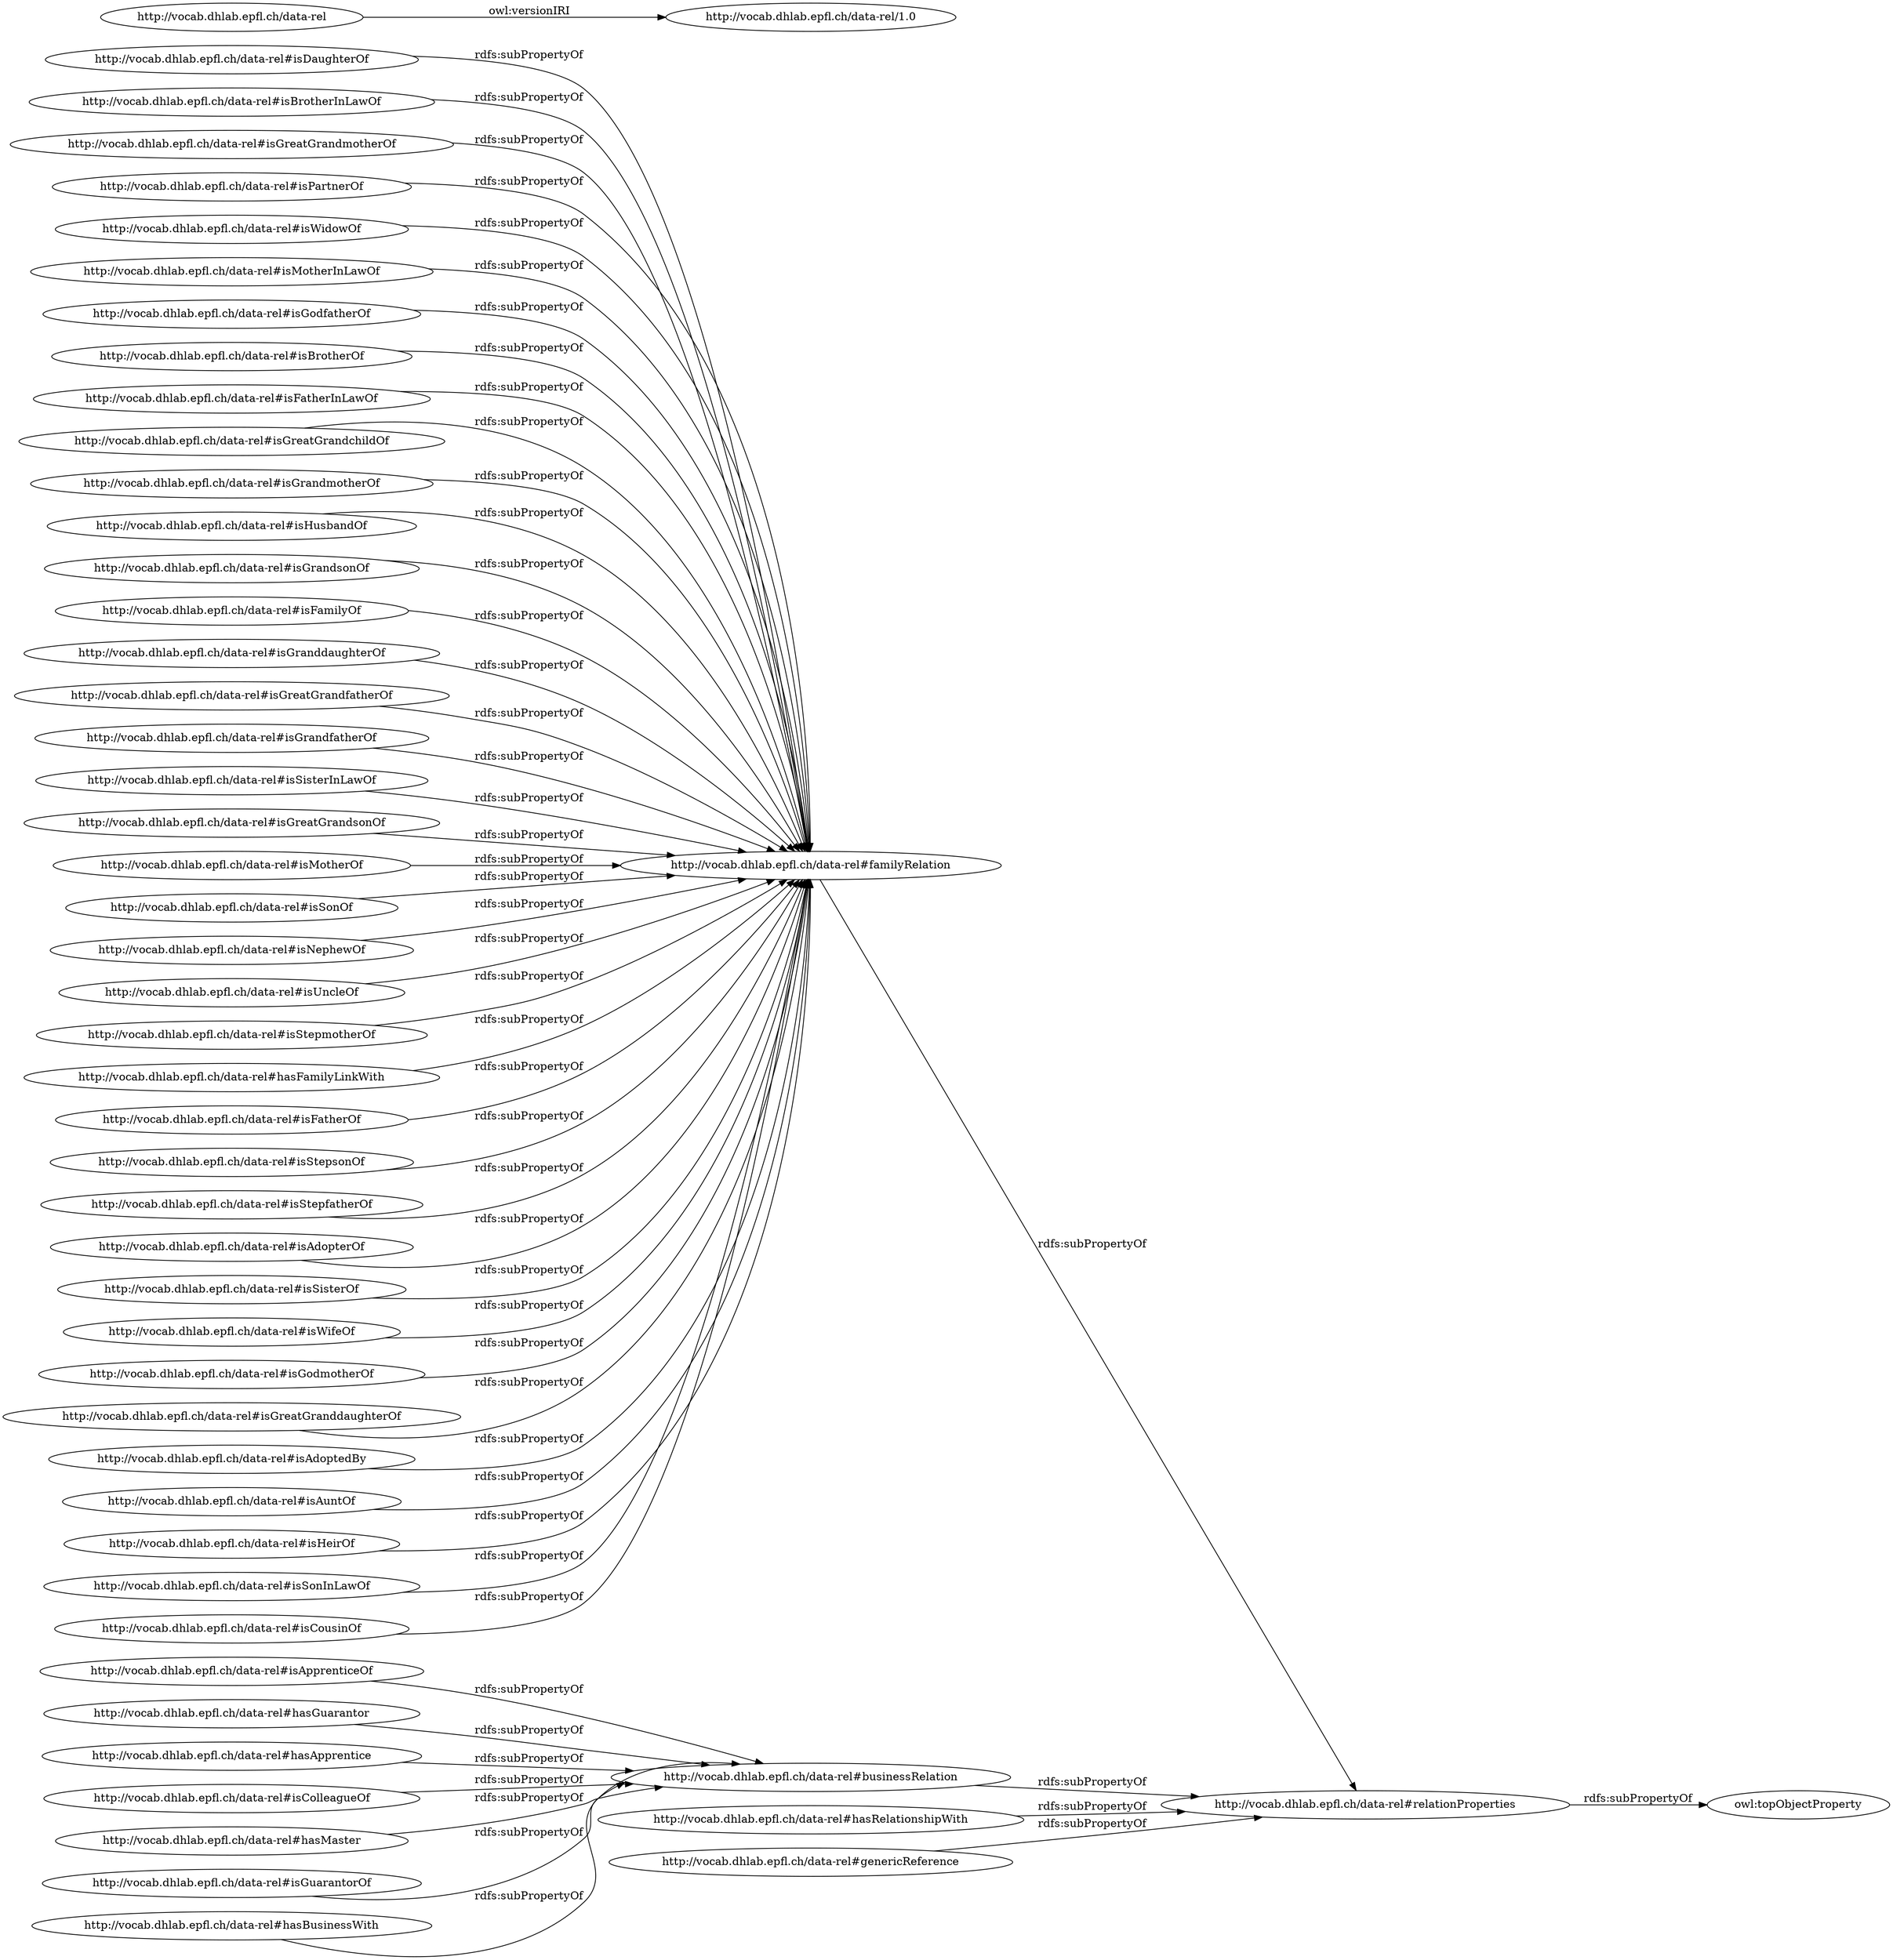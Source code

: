 digraph ar2dtool_diagram { 
rankdir=LR;
size="1501"
	"http://vocab.dhlab.epfl.ch/data-rel#isApprenticeOf" -> "http://vocab.dhlab.epfl.ch/data-rel#businessRelation" [ label = "rdfs:subPropertyOf" ];
	"http://vocab.dhlab.epfl.ch/data-rel#isBrotherOf" -> "http://vocab.dhlab.epfl.ch/data-rel#familyRelation" [ label = "rdfs:subPropertyOf" ];
	"http://vocab.dhlab.epfl.ch/data-rel#isColleagueOf" -> "http://vocab.dhlab.epfl.ch/data-rel#businessRelation" [ label = "rdfs:subPropertyOf" ];
	"http://vocab.dhlab.epfl.ch/data-rel#isFatherInLawOf" -> "http://vocab.dhlab.epfl.ch/data-rel#familyRelation" [ label = "rdfs:subPropertyOf" ];
	"http://vocab.dhlab.epfl.ch/data-rel#isGreatGrandchildOf" -> "http://vocab.dhlab.epfl.ch/data-rel#familyRelation" [ label = "rdfs:subPropertyOf" ];
	"http://vocab.dhlab.epfl.ch/data-rel#isGrandmotherOf" -> "http://vocab.dhlab.epfl.ch/data-rel#familyRelation" [ label = "rdfs:subPropertyOf" ];
	"http://vocab.dhlab.epfl.ch/data-rel#isHusbandOf" -> "http://vocab.dhlab.epfl.ch/data-rel#familyRelation" [ label = "rdfs:subPropertyOf" ];
	"http://vocab.dhlab.epfl.ch/data-rel#isGrandsonOf" -> "http://vocab.dhlab.epfl.ch/data-rel#familyRelation" [ label = "rdfs:subPropertyOf" ];
	"http://vocab.dhlab.epfl.ch/data-rel#hasRelationshipWith" -> "http://vocab.dhlab.epfl.ch/data-rel#relationProperties" [ label = "rdfs:subPropertyOf" ];
	"http://vocab.dhlab.epfl.ch/data-rel#familyRelation" -> "http://vocab.dhlab.epfl.ch/data-rel#relationProperties" [ label = "rdfs:subPropertyOf" ];
	"http://vocab.dhlab.epfl.ch/data-rel#isFamilyOf" -> "http://vocab.dhlab.epfl.ch/data-rel#familyRelation" [ label = "rdfs:subPropertyOf" ];
	"http://vocab.dhlab.epfl.ch/data-rel#relationProperties" -> "owl:topObjectProperty" [ label = "rdfs:subPropertyOf" ];
	"http://vocab.dhlab.epfl.ch/data-rel#isGranddaughterOf" -> "http://vocab.dhlab.epfl.ch/data-rel#familyRelation" [ label = "rdfs:subPropertyOf" ];
	"http://vocab.dhlab.epfl.ch/data-rel#isGreatGrandfatherOf" -> "http://vocab.dhlab.epfl.ch/data-rel#familyRelation" [ label = "rdfs:subPropertyOf" ];
	"http://vocab.dhlab.epfl.ch/data-rel#isGrandfatherOf" -> "http://vocab.dhlab.epfl.ch/data-rel#familyRelation" [ label = "rdfs:subPropertyOf" ];
	"http://vocab.dhlab.epfl.ch/data-rel#isSisterInLawOf" -> "http://vocab.dhlab.epfl.ch/data-rel#familyRelation" [ label = "rdfs:subPropertyOf" ];
	"http://vocab.dhlab.epfl.ch/data-rel#isGreatGrandsonOf" -> "http://vocab.dhlab.epfl.ch/data-rel#familyRelation" [ label = "rdfs:subPropertyOf" ];
	"http://vocab.dhlab.epfl.ch/data-rel#isMotherOf" -> "http://vocab.dhlab.epfl.ch/data-rel#familyRelation" [ label = "rdfs:subPropertyOf" ];
	"http://vocab.dhlab.epfl.ch/data-rel#isSonOf" -> "http://vocab.dhlab.epfl.ch/data-rel#familyRelation" [ label = "rdfs:subPropertyOf" ];
	"http://vocab.dhlab.epfl.ch/data-rel#isNephewOf" -> "http://vocab.dhlab.epfl.ch/data-rel#familyRelation" [ label = "rdfs:subPropertyOf" ];
	"http://vocab.dhlab.epfl.ch/data-rel#businessRelation" -> "http://vocab.dhlab.epfl.ch/data-rel#relationProperties" [ label = "rdfs:subPropertyOf" ];
	"http://vocab.dhlab.epfl.ch/data-rel#isUncleOf" -> "http://vocab.dhlab.epfl.ch/data-rel#familyRelation" [ label = "rdfs:subPropertyOf" ];
	"http://vocab.dhlab.epfl.ch/data-rel#isStepmotherOf" -> "http://vocab.dhlab.epfl.ch/data-rel#familyRelation" [ label = "rdfs:subPropertyOf" ];
	"http://vocab.dhlab.epfl.ch/data-rel#hasFamilyLinkWith" -> "http://vocab.dhlab.epfl.ch/data-rel#familyRelation" [ label = "rdfs:subPropertyOf" ];
	"http://vocab.dhlab.epfl.ch/data-rel#isFatherOf" -> "http://vocab.dhlab.epfl.ch/data-rel#familyRelation" [ label = "rdfs:subPropertyOf" ];
	"http://vocab.dhlab.epfl.ch/data-rel#hasMaster" -> "http://vocab.dhlab.epfl.ch/data-rel#businessRelation" [ label = "rdfs:subPropertyOf" ];
	"http://vocab.dhlab.epfl.ch/data-rel" -> "http://vocab.dhlab.epfl.ch/data-rel/1.0" [ label = "owl:versionIRI" ];
	"http://vocab.dhlab.epfl.ch/data-rel#isStepsonOf" -> "http://vocab.dhlab.epfl.ch/data-rel#familyRelation" [ label = "rdfs:subPropertyOf" ];
	"http://vocab.dhlab.epfl.ch/data-rel#genericReference" -> "http://vocab.dhlab.epfl.ch/data-rel#relationProperties" [ label = "rdfs:subPropertyOf" ];
	"http://vocab.dhlab.epfl.ch/data-rel#isStepfatherOf" -> "http://vocab.dhlab.epfl.ch/data-rel#familyRelation" [ label = "rdfs:subPropertyOf" ];
	"http://vocab.dhlab.epfl.ch/data-rel#isAdopterOf" -> "http://vocab.dhlab.epfl.ch/data-rel#familyRelation" [ label = "rdfs:subPropertyOf" ];
	"http://vocab.dhlab.epfl.ch/data-rel#isGuarantorOf" -> "http://vocab.dhlab.epfl.ch/data-rel#businessRelation" [ label = "rdfs:subPropertyOf" ];
	"http://vocab.dhlab.epfl.ch/data-rel#isSisterOf" -> "http://vocab.dhlab.epfl.ch/data-rel#familyRelation" [ label = "rdfs:subPropertyOf" ];
	"http://vocab.dhlab.epfl.ch/data-rel#isWifeOf" -> "http://vocab.dhlab.epfl.ch/data-rel#familyRelation" [ label = "rdfs:subPropertyOf" ];
	"http://vocab.dhlab.epfl.ch/data-rel#isGodmotherOf" -> "http://vocab.dhlab.epfl.ch/data-rel#familyRelation" [ label = "rdfs:subPropertyOf" ];
	"http://vocab.dhlab.epfl.ch/data-rel#hasBusinessWith" -> "http://vocab.dhlab.epfl.ch/data-rel#businessRelation" [ label = "rdfs:subPropertyOf" ];
	"http://vocab.dhlab.epfl.ch/data-rel#hasGuarantor" -> "http://vocab.dhlab.epfl.ch/data-rel#businessRelation" [ label = "rdfs:subPropertyOf" ];
	"http://vocab.dhlab.epfl.ch/data-rel#isGreatGranddaughterOf" -> "http://vocab.dhlab.epfl.ch/data-rel#familyRelation" [ label = "rdfs:subPropertyOf" ];
	"http://vocab.dhlab.epfl.ch/data-rel#isAdoptedBy" -> "http://vocab.dhlab.epfl.ch/data-rel#familyRelation" [ label = "rdfs:subPropertyOf" ];
	"http://vocab.dhlab.epfl.ch/data-rel#isAuntOf" -> "http://vocab.dhlab.epfl.ch/data-rel#familyRelation" [ label = "rdfs:subPropertyOf" ];
	"http://vocab.dhlab.epfl.ch/data-rel#isHeirOf" -> "http://vocab.dhlab.epfl.ch/data-rel#familyRelation" [ label = "rdfs:subPropertyOf" ];
	"http://vocab.dhlab.epfl.ch/data-rel#isSonInLawOf" -> "http://vocab.dhlab.epfl.ch/data-rel#familyRelation" [ label = "rdfs:subPropertyOf" ];
	"http://vocab.dhlab.epfl.ch/data-rel#isCousinOf" -> "http://vocab.dhlab.epfl.ch/data-rel#familyRelation" [ label = "rdfs:subPropertyOf" ];
	"http://vocab.dhlab.epfl.ch/data-rel#isDaughterOf" -> "http://vocab.dhlab.epfl.ch/data-rel#familyRelation" [ label = "rdfs:subPropertyOf" ];
	"http://vocab.dhlab.epfl.ch/data-rel#hasApprentice" -> "http://vocab.dhlab.epfl.ch/data-rel#businessRelation" [ label = "rdfs:subPropertyOf" ];
	"http://vocab.dhlab.epfl.ch/data-rel#isBrotherInLawOf" -> "http://vocab.dhlab.epfl.ch/data-rel#familyRelation" [ label = "rdfs:subPropertyOf" ];
	"http://vocab.dhlab.epfl.ch/data-rel#isGreatGrandmotherOf" -> "http://vocab.dhlab.epfl.ch/data-rel#familyRelation" [ label = "rdfs:subPropertyOf" ];
	"http://vocab.dhlab.epfl.ch/data-rel#isPartnerOf" -> "http://vocab.dhlab.epfl.ch/data-rel#familyRelation" [ label = "rdfs:subPropertyOf" ];
	"http://vocab.dhlab.epfl.ch/data-rel#isWidowOf" -> "http://vocab.dhlab.epfl.ch/data-rel#familyRelation" [ label = "rdfs:subPropertyOf" ];
	"http://vocab.dhlab.epfl.ch/data-rel#isMotherInLawOf" -> "http://vocab.dhlab.epfl.ch/data-rel#familyRelation" [ label = "rdfs:subPropertyOf" ];
	"http://vocab.dhlab.epfl.ch/data-rel#isGodfatherOf" -> "http://vocab.dhlab.epfl.ch/data-rel#familyRelation" [ label = "rdfs:subPropertyOf" ];

}
